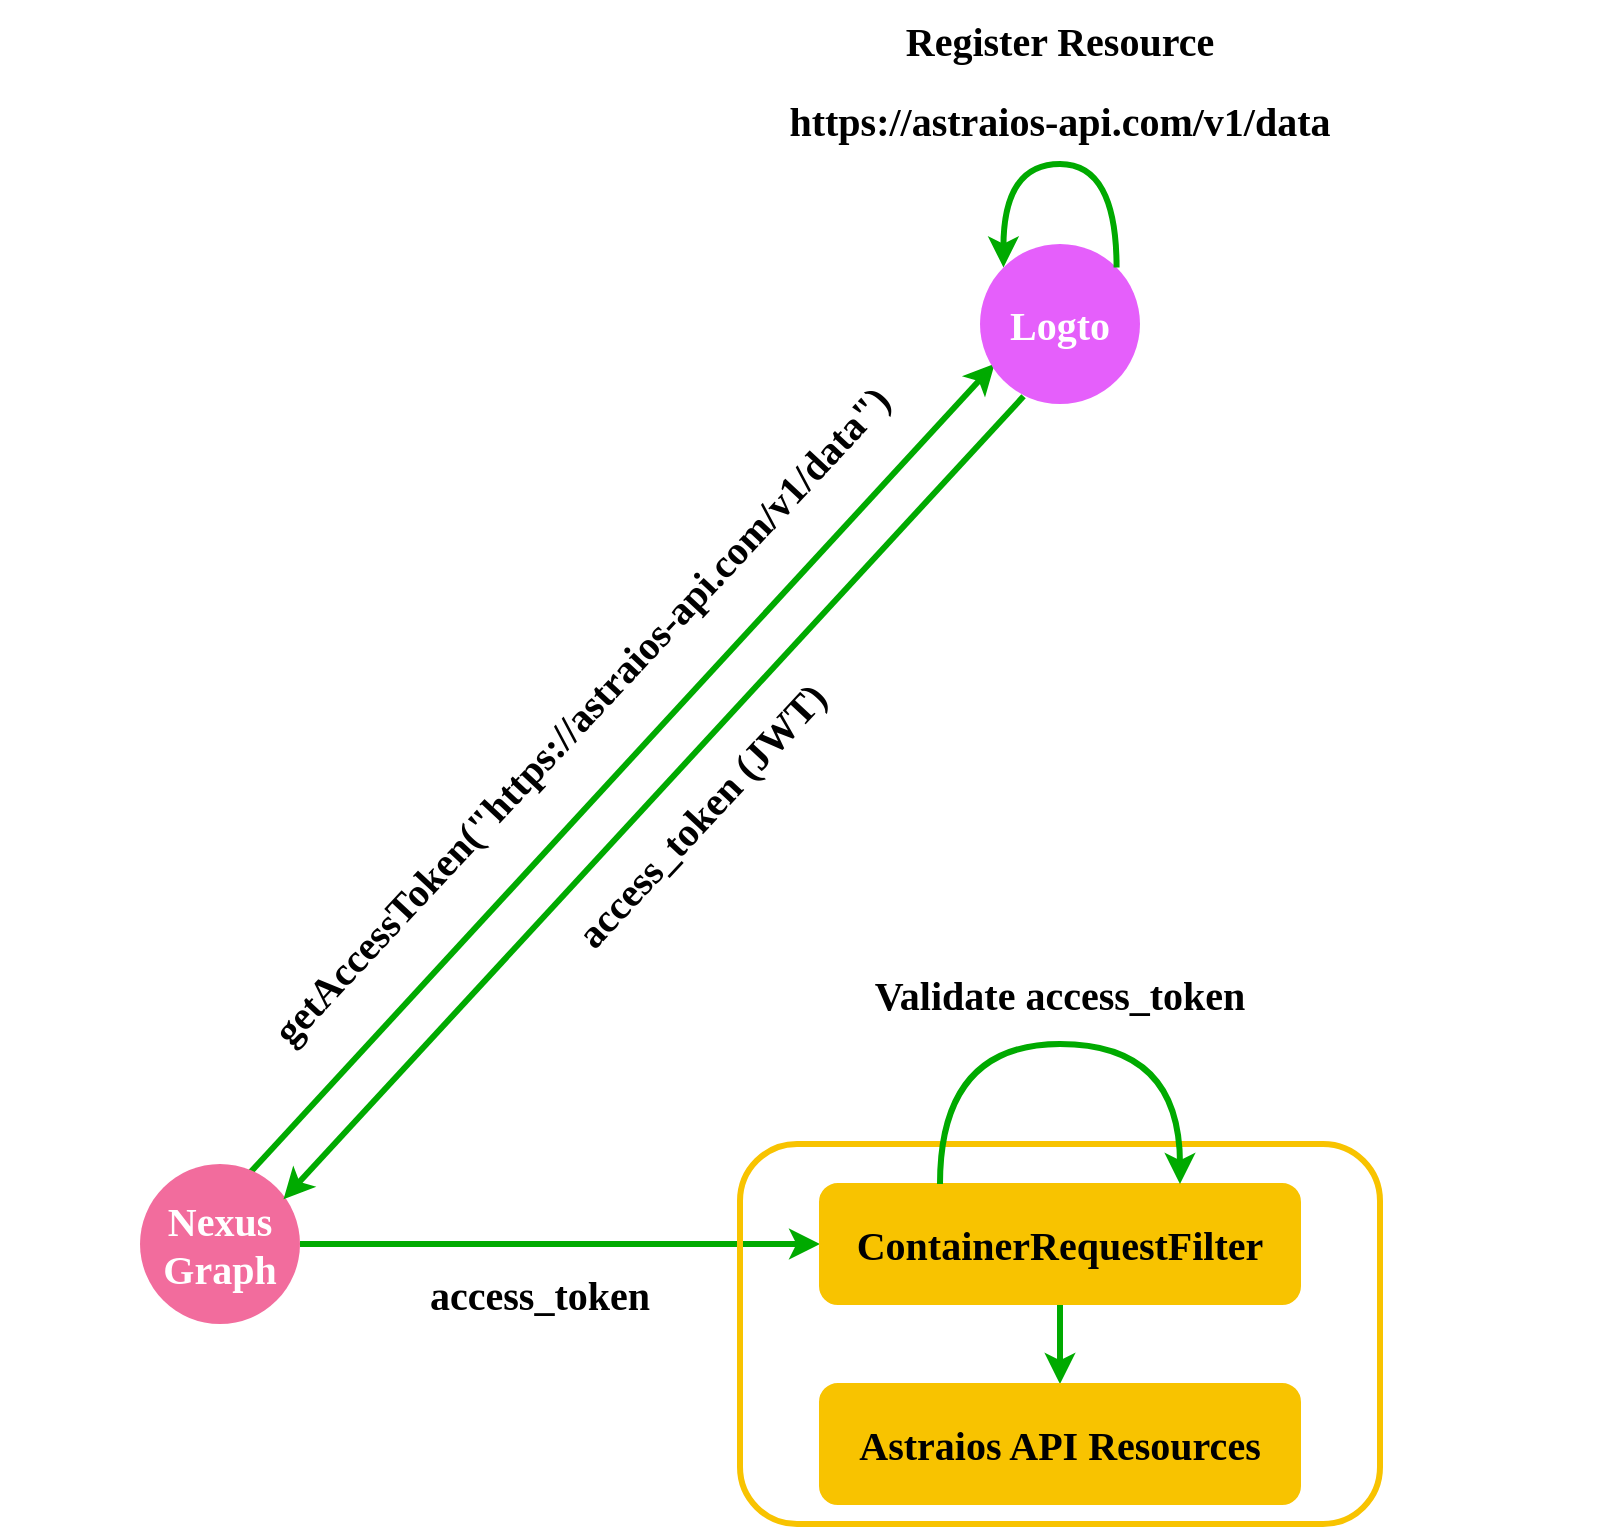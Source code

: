 <mxfile version="21.7.1" type="device">
  <diagram name="Page-1" id="qUw_CK1pjzlE3Cx89_ZL">
    <mxGraphModel dx="1451" dy="2022" grid="1" gridSize="10" guides="1" tooltips="1" connect="1" arrows="1" fold="1" page="1" pageScale="1" pageWidth="850" pageHeight="1100" math="0" shadow="0">
      <root>
        <mxCell id="0" />
        <mxCell id="1" parent="0" />
        <mxCell id="iVyjQRI55B28_YTLfMTB-6" style="rounded=0;orthogonalLoop=1;jettySize=auto;html=1;exitX=0.69;exitY=0.052;exitDx=0;exitDy=0;entryX=0.092;entryY=0.748;entryDx=0;entryDy=0;strokeWidth=3;startArrow=none;startFill=0;strokeColor=#00aa00;exitPerimeter=0;entryPerimeter=0;fontStyle=1" edge="1" parent="1" source="iVyjQRI55B28_YTLfMTB-1" target="iVyjQRI55B28_YTLfMTB-5">
          <mxGeometry relative="1" as="geometry" />
        </mxCell>
        <mxCell id="iVyjQRI55B28_YTLfMTB-16" style="edgeStyle=orthogonalEdgeStyle;rounded=0;orthogonalLoop=1;jettySize=auto;html=1;exitX=1;exitY=0.5;exitDx=0;exitDy=0;entryX=0;entryY=0.5;entryDx=0;entryDy=0;strokeWidth=3;strokeColor=#00AA00;fontStyle=1" edge="1" parent="1" source="iVyjQRI55B28_YTLfMTB-1" target="iVyjQRI55B28_YTLfMTB-14">
          <mxGeometry relative="1" as="geometry" />
        </mxCell>
        <mxCell id="iVyjQRI55B28_YTLfMTB-1" value="&lt;font face=&quot;Ubuntu&quot; color=&quot;#ffffff&quot;&gt;&lt;span style=&quot;font-size: 20px;&quot;&gt;&lt;span&gt;Nexus&lt;br&gt;Graph&lt;br&gt;&lt;/span&gt;&lt;/span&gt;&lt;/font&gt;" style="ellipse;whiteSpace=wrap;html=1;aspect=fixed;strokeColor=none;fillColor=#F26C9D;fontStyle=1" vertex="1" parent="1">
          <mxGeometry x="320" y="360" width="80" height="80" as="geometry" />
        </mxCell>
        <mxCell id="iVyjQRI55B28_YTLfMTB-4" value="" style="rounded=1;whiteSpace=wrap;html=1;fillColor=none;strokeWidth=3;strokeColor=#F8C300;fontStyle=1" vertex="1" parent="1">
          <mxGeometry x="620" y="350" width="320" height="190" as="geometry" />
        </mxCell>
        <mxCell id="iVyjQRI55B28_YTLfMTB-5" value="&lt;font face=&quot;Ubuntu&quot; color=&quot;#ffffff&quot;&gt;&lt;span style=&quot;font-size: 20px;&quot;&gt;&lt;span&gt;Logto&lt;br&gt;&lt;/span&gt;&lt;/span&gt;&lt;/font&gt;" style="ellipse;whiteSpace=wrap;html=1;aspect=fixed;strokeColor=none;fillColor=#E55FFB;fontStyle=1" vertex="1" parent="1">
          <mxGeometry x="740" y="-100" width="80" height="80" as="geometry" />
        </mxCell>
        <mxCell id="iVyjQRI55B28_YTLfMTB-7" value="getAccessToken(&quot;https://astraios-api.com/v1/data&quot;)" style="text;html=1;strokeColor=none;fillColor=none;align=center;verticalAlign=middle;whiteSpace=wrap;rounded=0;rotation=313;fontFamily=Ubuntu;fontStyle=1;fontSize=20;" vertex="1" parent="1">
          <mxGeometry x="270" y="120" width="540" height="30" as="geometry" />
        </mxCell>
        <mxCell id="iVyjQRI55B28_YTLfMTB-8" style="rounded=0;orthogonalLoop=1;jettySize=auto;html=1;exitX=0.922;exitY=0.195;exitDx=0;exitDy=0;entryX=0.297;entryY=0.927;entryDx=0;entryDy=0;strokeWidth=3;startArrow=classic;startFill=1;strokeColor=#00aa00;exitPerimeter=0;entryPerimeter=0;endArrow=none;endFill=0;fontStyle=1" edge="1" parent="1">
          <mxGeometry relative="1" as="geometry">
            <mxPoint x="391.76" y="377.6" as="sourcePoint" />
            <mxPoint x="761.76" y="-23.84" as="targetPoint" />
          </mxGeometry>
        </mxCell>
        <mxCell id="iVyjQRI55B28_YTLfMTB-9" value="access_token (JWT)" style="text;html=1;strokeColor=none;fillColor=none;align=center;verticalAlign=middle;whiteSpace=wrap;rounded=0;rotation=313;fontFamily=Ubuntu;fontStyle=1;fontSize=20;" vertex="1" parent="1">
          <mxGeometry x="330" y="170" width="540" height="30" as="geometry" />
        </mxCell>
        <mxCell id="iVyjQRI55B28_YTLfMTB-11" style="edgeStyle=orthogonalEdgeStyle;rounded=0;orthogonalLoop=1;jettySize=auto;html=1;exitX=1;exitY=0;exitDx=0;exitDy=0;entryX=0;entryY=0;entryDx=0;entryDy=0;curved=1;strokeWidth=3;strokeColor=#00AA00;fontStyle=1" edge="1" parent="1" source="iVyjQRI55B28_YTLfMTB-5" target="iVyjQRI55B28_YTLfMTB-5">
          <mxGeometry relative="1" as="geometry">
            <Array as="points">
              <mxPoint x="808" y="-140" />
              <mxPoint x="752" y="-140" />
            </Array>
          </mxGeometry>
        </mxCell>
        <mxCell id="iVyjQRI55B28_YTLfMTB-12" value="&lt;p style=&quot;line-height: 0%;&quot;&gt;Register Resource&lt;/p&gt;&lt;p style=&quot;line-height: 0%;&quot;&gt;&lt;br&gt;&lt;/p&gt;&lt;p style=&quot;line-height: 0%;&quot;&gt;https://astraios-api.com/v1/data&lt;br&gt;&lt;/p&gt;&lt;div&gt;&lt;br&gt;&lt;/div&gt;" style="text;html=1;strokeColor=none;fillColor=none;align=center;verticalAlign=middle;whiteSpace=wrap;rounded=0;rotation=0;fontFamily=Ubuntu;fontStyle=1;fontSize=20;" vertex="1" parent="1">
          <mxGeometry x="510" y="-220" width="540" height="100" as="geometry" />
        </mxCell>
        <mxCell id="iVyjQRI55B28_YTLfMTB-17" style="edgeStyle=orthogonalEdgeStyle;rounded=0;orthogonalLoop=1;jettySize=auto;html=1;exitX=0.5;exitY=1;exitDx=0;exitDy=0;entryX=0.5;entryY=0;entryDx=0;entryDy=0;strokeColor=#00AA00;strokeWidth=3;fontStyle=1" edge="1" parent="1" source="iVyjQRI55B28_YTLfMTB-14" target="iVyjQRI55B28_YTLfMTB-15">
          <mxGeometry relative="1" as="geometry" />
        </mxCell>
        <mxCell id="iVyjQRI55B28_YTLfMTB-14" value="&lt;font style=&quot;font-size: 20px;&quot; face=&quot;Ubuntu&quot;&gt;&lt;span&gt;ContainerRequestFilter&lt;/span&gt;&lt;/font&gt;" style="rounded=1;whiteSpace=wrap;html=1;fillColor=#F8C300;strokeColor=#F8C300;fontStyle=1" vertex="1" parent="1">
          <mxGeometry x="660" y="370" width="240" height="60" as="geometry" />
        </mxCell>
        <mxCell id="iVyjQRI55B28_YTLfMTB-15" value="&lt;font style=&quot;font-size: 20px;&quot; face=&quot;Ubuntu&quot;&gt;&lt;span&gt;Astraios API Resources&lt;/span&gt;&lt;/font&gt;" style="rounded=1;whiteSpace=wrap;html=1;fillColor=#F8C300;strokeColor=#F8C300;fontStyle=1" vertex="1" parent="1">
          <mxGeometry x="660" y="470" width="240" height="60" as="geometry" />
        </mxCell>
        <mxCell id="iVyjQRI55B28_YTLfMTB-18" value="access_token" style="text;html=1;strokeColor=none;fillColor=none;align=center;verticalAlign=middle;whiteSpace=wrap;rounded=0;rotation=0;fontFamily=Ubuntu;fontStyle=1;fontSize=20;" vertex="1" parent="1">
          <mxGeometry x="250" y="410" width="540" height="30" as="geometry" />
        </mxCell>
        <mxCell id="iVyjQRI55B28_YTLfMTB-19" style="edgeStyle=orthogonalEdgeStyle;rounded=0;orthogonalLoop=1;jettySize=auto;html=1;exitX=0.25;exitY=0;exitDx=0;exitDy=0;entryX=0.75;entryY=0;entryDx=0;entryDy=0;curved=1;strokeWidth=3;strokeColor=#00aa00;fontStyle=1" edge="1" parent="1" source="iVyjQRI55B28_YTLfMTB-14" target="iVyjQRI55B28_YTLfMTB-14">
          <mxGeometry relative="1" as="geometry">
            <Array as="points">
              <mxPoint x="720" y="300" />
              <mxPoint x="840" y="300" />
            </Array>
          </mxGeometry>
        </mxCell>
        <mxCell id="iVyjQRI55B28_YTLfMTB-20" value="Validate access_token" style="text;html=1;strokeColor=none;fillColor=none;align=center;verticalAlign=middle;whiteSpace=wrap;rounded=0;rotation=0;fontFamily=Ubuntu;fontStyle=1;fontSize=20;" vertex="1" parent="1">
          <mxGeometry x="510" y="260" width="540" height="30" as="geometry" />
        </mxCell>
      </root>
    </mxGraphModel>
  </diagram>
</mxfile>
